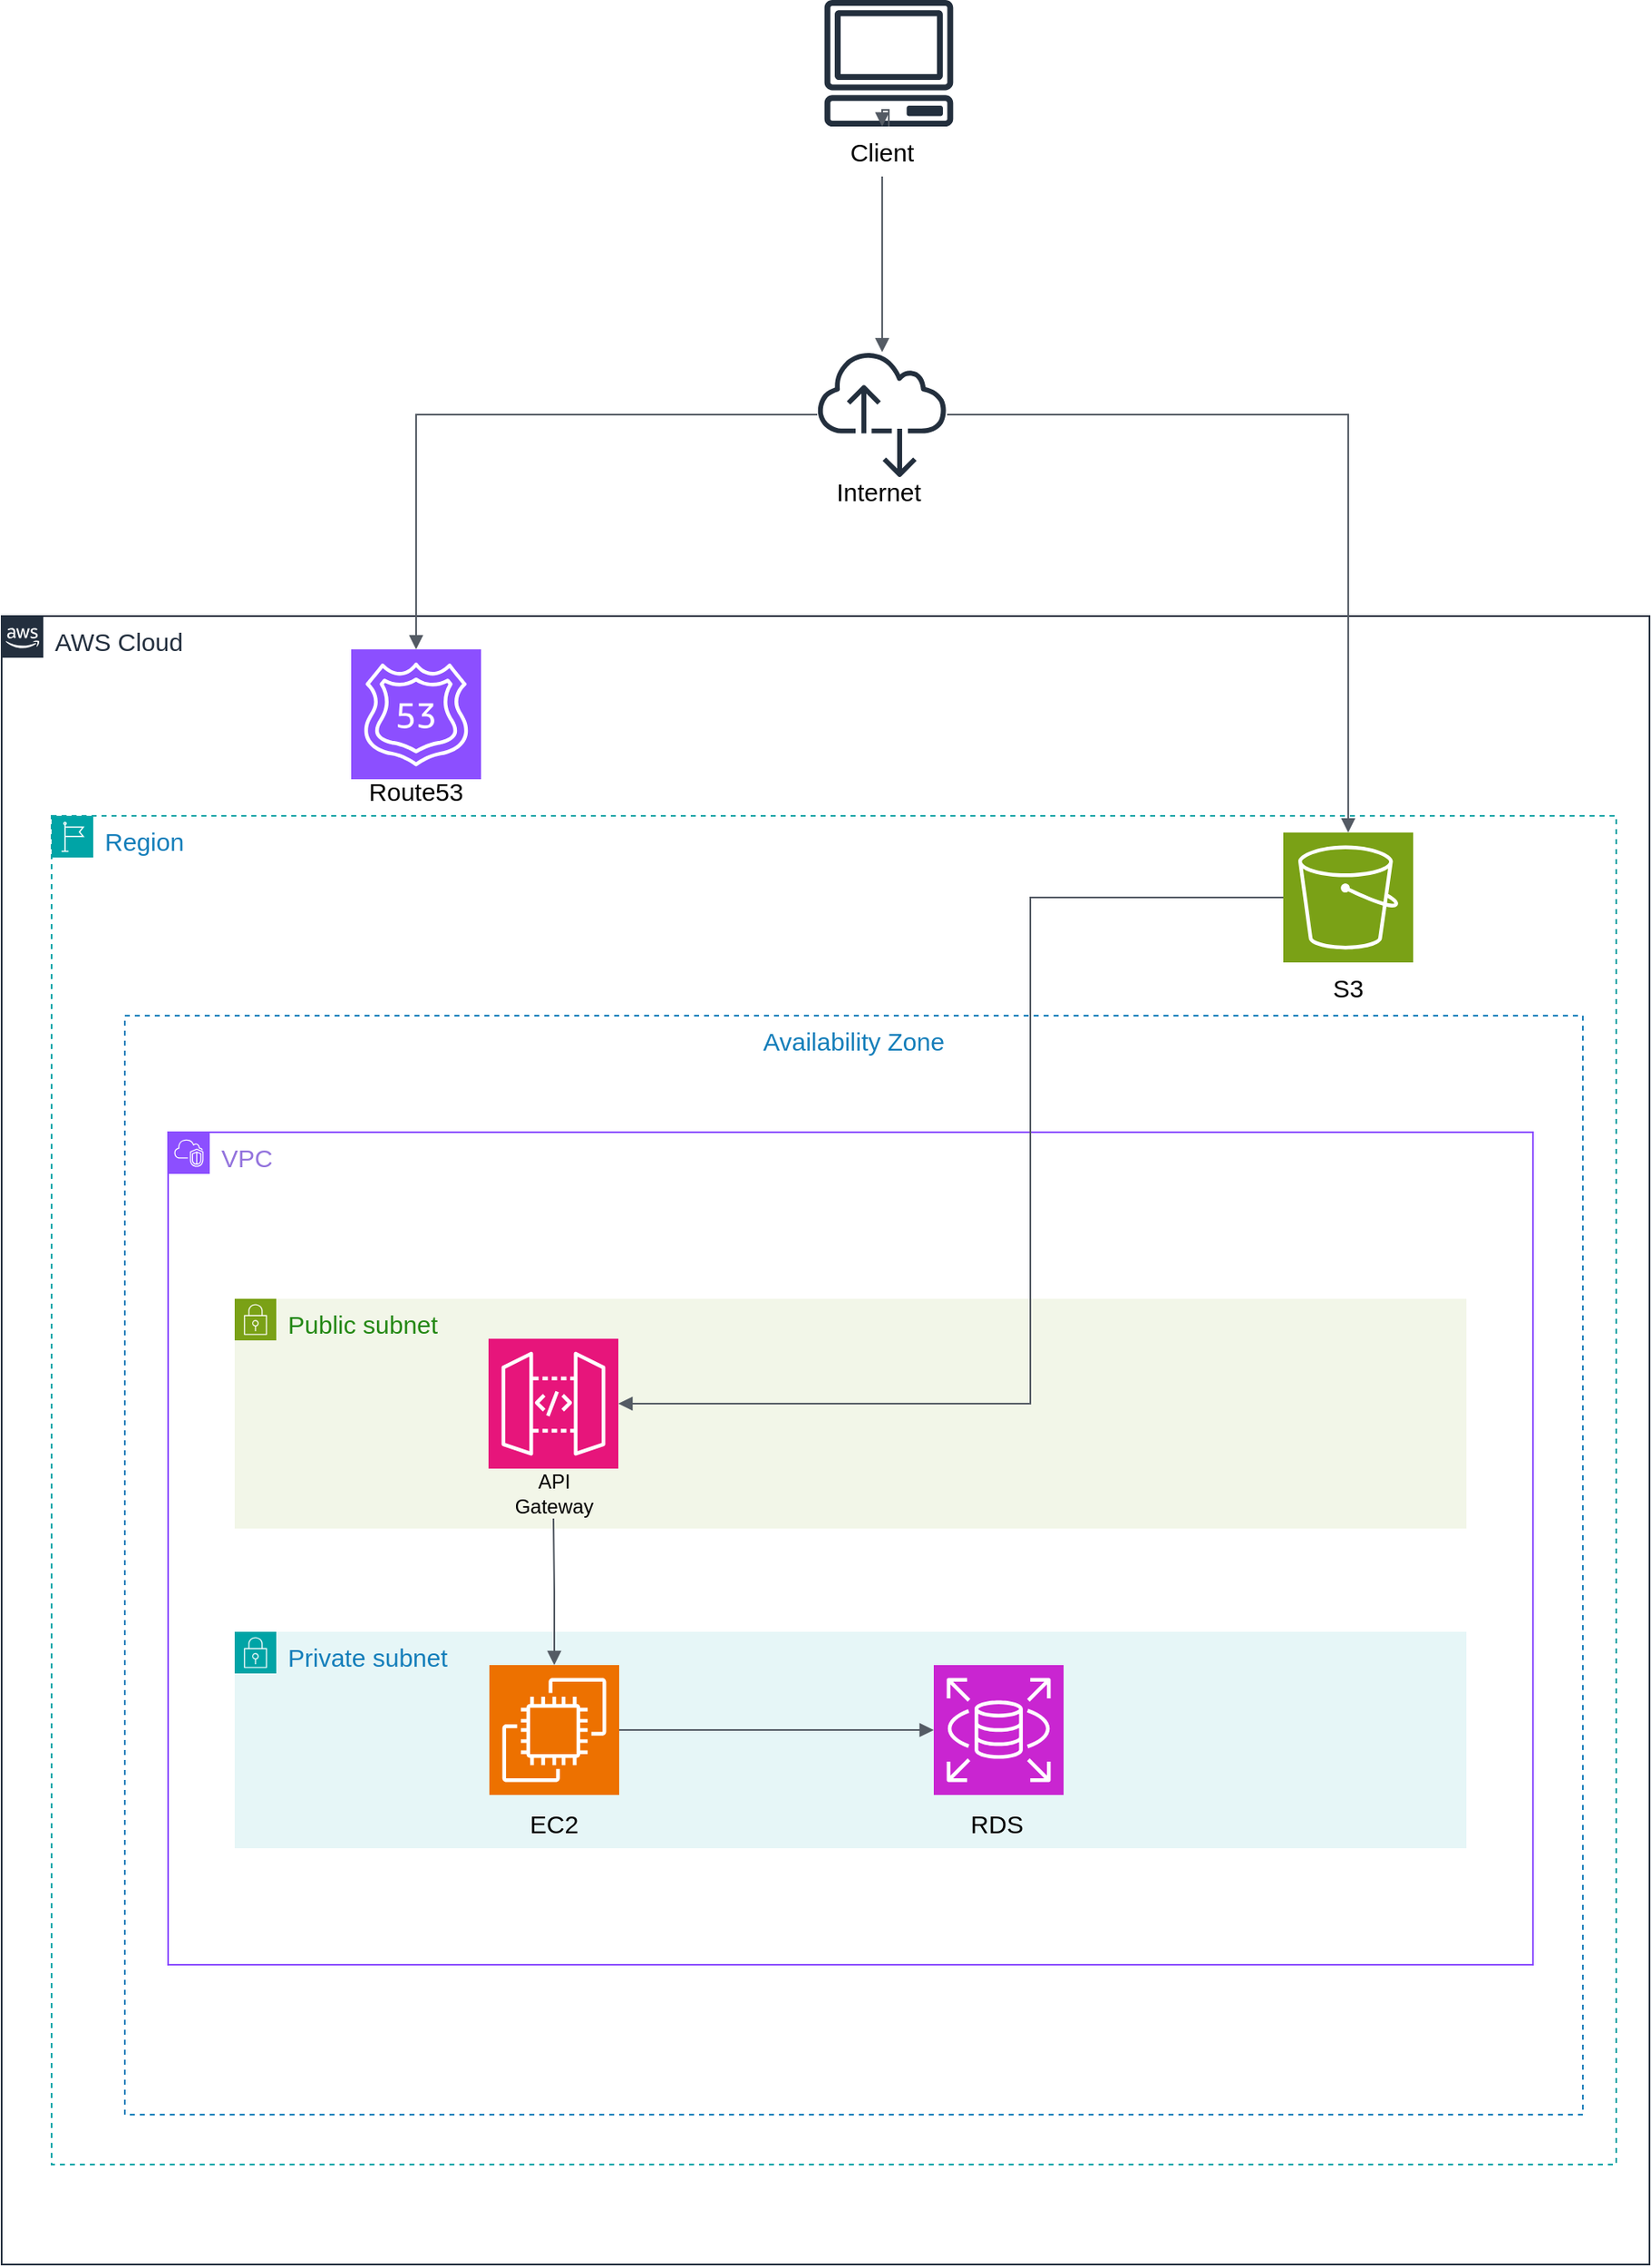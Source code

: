 <mxfile version="25.0.3">
  <diagram id="pLpUgEU0VtJ5ShySj7Jg" name="構成図">
    <mxGraphModel dx="2795" dy="1462" grid="1" gridSize="10" guides="1" tooltips="1" connect="1" arrows="1" fold="1" page="1" pageScale="1" pageWidth="1654" pageHeight="2336" math="0" shadow="0">
      <root>
        <mxCell id="0" />
        <mxCell id="1" parent="0" />
        <mxCell id="uOkqIOQRm-qmB_cufKrG-42" value="VPC" style="points=[[0,0],[0.25,0],[0.5,0],[0.75,0],[1,0],[1,0.25],[1,0.5],[1,0.75],[1,1],[0.75,1],[0.5,1],[0.25,1],[0,1],[0,0.75],[0,0.5],[0,0.25]];outlineConnect=0;gradientColor=none;html=1;whiteSpace=wrap;fontSize=15;fontStyle=0;container=1;pointerEvents=0;collapsible=0;recursiveResize=0;shape=mxgraph.aws4.group;grIcon=mxgraph.aws4.group_vpc2;strokeColor=#8C4FFF;fillColor=none;verticalAlign=top;align=left;spacingLeft=30;fontColor=#9373dd;dashed=0;labelBackgroundColor=default;" parent="1" vertex="1">
          <mxGeometry x="432" y="1110" width="820" height="500" as="geometry" />
        </mxCell>
        <mxCell id="uOkqIOQRm-qmB_cufKrG-24" value="AWS Cloud" style="points=[[0,0],[0.25,0],[0.5,0],[0.75,0],[1,0],[1,0.25],[1,0.5],[1,0.75],[1,1],[0.75,1],[0.5,1],[0.25,1],[0,1],[0,0.75],[0,0.5],[0,0.25]];outlineConnect=0;gradientColor=none;html=1;whiteSpace=wrap;fontSize=15;fontStyle=0;container=1;pointerEvents=0;collapsible=0;recursiveResize=0;shape=mxgraph.aws4.group;grIcon=mxgraph.aws4.group_aws_cloud_alt;strokeColor=#232F3E;fillColor=none;verticalAlign=top;align=left;spacingLeft=30;fontColor=#232F3E;dashed=0;strokeWidth=1;" parent="1" vertex="1">
          <mxGeometry x="332" y="800" width="990" height="990" as="geometry" />
        </mxCell>
        <mxCell id="uOkqIOQRm-qmB_cufKrG-31" value="" style="sketch=0;points=[[0,0,0],[0.25,0,0],[0.5,0,0],[0.75,0,0],[1,0,0],[0,1,0],[0.25,1,0],[0.5,1,0],[0.75,1,0],[1,1,0],[0,0.25,0],[0,0.5,0],[0,0.75,0],[1,0.25,0],[1,0.5,0],[1,0.75,0]];outlineConnect=0;fontColor=#232F3E;fillColor=#8C4FFF;strokeColor=#ffffff;dashed=0;verticalLabelPosition=bottom;verticalAlign=top;align=center;html=1;fontSize=12;fontStyle=0;aspect=fixed;shape=mxgraph.aws4.resourceIcon;resIcon=mxgraph.aws4.route_53;" parent="uOkqIOQRm-qmB_cufKrG-24" vertex="1">
          <mxGeometry x="210" y="20" width="78" height="78" as="geometry" />
        </mxCell>
        <mxCell id="uOkqIOQRm-qmB_cufKrG-74" value="Route53" style="text;strokeColor=none;align=center;fillColor=none;html=1;verticalAlign=middle;whiteSpace=wrap;rounded=0;fontSize=15;" parent="uOkqIOQRm-qmB_cufKrG-24" vertex="1">
          <mxGeometry x="219" y="90" width="60" height="30" as="geometry" />
        </mxCell>
        <mxCell id="uOkqIOQRm-qmB_cufKrG-37" value="" style="sketch=0;outlineConnect=0;fontColor=#232F3E;gradientColor=none;fillColor=#232F3D;strokeColor=none;dashed=0;verticalLabelPosition=bottom;verticalAlign=top;align=center;html=1;fontSize=12;fontStyle=0;aspect=fixed;pointerEvents=1;shape=mxgraph.aws4.internet_alt2;" parent="1" vertex="1">
          <mxGeometry x="822" y="640" width="78" height="78" as="geometry" />
        </mxCell>
        <mxCell id="uOkqIOQRm-qmB_cufKrG-39" value="Region" style="points=[[0,0],[0.25,0],[0.5,0],[0.75,0],[1,0],[1,0.25],[1,0.5],[1,0.75],[1,1],[0.75,1],[0.5,1],[0.25,1],[0,1],[0,0.75],[0,0.5],[0,0.25]];outlineConnect=0;gradientColor=none;html=1;whiteSpace=wrap;fontSize=15;fontStyle=0;container=1;pointerEvents=0;collapsible=0;recursiveResize=0;shape=mxgraph.aws4.group;grIcon=mxgraph.aws4.group_region;strokeColor=#00A4A6;fillColor=none;verticalAlign=top;align=left;spacingLeft=30;fontColor=#147EBA;dashed=1;" parent="1" vertex="1">
          <mxGeometry x="362" y="920" width="940" height="810" as="geometry" />
        </mxCell>
        <mxCell id="uOkqIOQRm-qmB_cufKrG-29" value="Public subnet" style="points=[[0,0],[0.25,0],[0.5,0],[0.75,0],[1,0],[1,0.25],[1,0.5],[1,0.75],[1,1],[0.75,1],[0.5,1],[0.25,1],[0,1],[0,0.75],[0,0.5],[0,0.25]];outlineConnect=0;gradientColor=none;html=1;whiteSpace=wrap;fontSize=15;fontStyle=0;container=1;pointerEvents=0;collapsible=0;recursiveResize=0;shape=mxgraph.aws4.group;grIcon=mxgraph.aws4.group_security_group;grStroke=0;strokeColor=#7AA116;fillColor=#F2F6E8;verticalAlign=top;align=left;spacingLeft=30;fontColor=#248814;dashed=0;" parent="uOkqIOQRm-qmB_cufKrG-39" vertex="1">
          <mxGeometry x="110" y="290" width="740" height="138" as="geometry" />
        </mxCell>
        <mxCell id="uOkqIOQRm-qmB_cufKrG-25" value="Private subnet" style="points=[[0,0],[0.25,0],[0.5,0],[0.75,0],[1,0],[1,0.25],[1,0.5],[1,0.75],[1,1],[0.75,1],[0.5,1],[0.25,1],[0,1],[0,0.75],[0,0.5],[0,0.25]];outlineConnect=0;gradientColor=none;html=1;whiteSpace=wrap;fontSize=15;fontStyle=0;container=1;pointerEvents=0;collapsible=0;recursiveResize=0;shape=mxgraph.aws4.group;grIcon=mxgraph.aws4.group_security_group;grStroke=0;strokeColor=#00A4A6;fillColor=#E6F6F7;verticalAlign=top;align=left;spacingLeft=30;fontColor=#147EBA;dashed=0;" parent="uOkqIOQRm-qmB_cufKrG-39" vertex="1">
          <mxGeometry x="110" y="490" width="740" height="130" as="geometry" />
        </mxCell>
        <mxCell id="uOkqIOQRm-qmB_cufKrG-27" value="" style="sketch=0;points=[[0,0,0],[0.25,0,0],[0.5,0,0],[0.75,0,0],[1,0,0],[0,1,0],[0.25,1,0],[0.5,1,0],[0.75,1,0],[1,1,0],[0,0.25,0],[0,0.5,0],[0,0.75,0],[1,0.25,0],[1,0.5,0],[1,0.75,0]];outlineConnect=0;fontColor=#232F3E;fillColor=#ED7100;strokeColor=#ffffff;dashed=0;verticalLabelPosition=bottom;verticalAlign=top;align=center;html=1;fontSize=12;fontStyle=0;aspect=fixed;shape=mxgraph.aws4.resourceIcon;resIcon=mxgraph.aws4.ec2;" parent="uOkqIOQRm-qmB_cufKrG-25" vertex="1">
          <mxGeometry x="153" y="20" width="78" height="78" as="geometry" />
        </mxCell>
        <mxCell id="uOkqIOQRm-qmB_cufKrG-38" value="" style="sketch=0;points=[[0,0,0],[0.25,0,0],[0.5,0,0],[0.75,0,0],[1,0,0],[0,1,0],[0.25,1,0],[0.5,1,0],[0.75,1,0],[1,1,0],[0,0.25,0],[0,0.5,0],[0,0.75,0],[1,0.25,0],[1,0.5,0],[1,0.75,0]];outlineConnect=0;fontColor=#232F3E;fillColor=#C925D1;strokeColor=#ffffff;dashed=0;verticalLabelPosition=bottom;verticalAlign=top;align=center;html=1;fontSize=12;fontStyle=0;aspect=fixed;shape=mxgraph.aws4.resourceIcon;resIcon=mxgraph.aws4.rds;" parent="uOkqIOQRm-qmB_cufKrG-25" vertex="1">
          <mxGeometry x="420" y="20" width="78" height="78" as="geometry" />
        </mxCell>
        <mxCell id="uOkqIOQRm-qmB_cufKrG-58" value="" style="edgeStyle=orthogonalEdgeStyle;html=1;endArrow=block;elbow=vertical;startArrow=none;endFill=1;strokeColor=#545B64;rounded=0;entryX=0;entryY=0.5;entryDx=0;entryDy=0;entryPerimeter=0;exitX=1;exitY=0.5;exitDx=0;exitDy=0;exitPerimeter=0;" parent="uOkqIOQRm-qmB_cufKrG-25" source="uOkqIOQRm-qmB_cufKrG-27" target="uOkqIOQRm-qmB_cufKrG-38" edge="1">
          <mxGeometry width="100" relative="1" as="geometry">
            <mxPoint x="238" y="58.17" as="sourcePoint" />
            <mxPoint x="338" y="58.17" as="targetPoint" />
          </mxGeometry>
        </mxCell>
        <mxCell id="uOkqIOQRm-qmB_cufKrG-30" value="" style="sketch=0;points=[[0,0,0],[0.25,0,0],[0.5,0,0],[0.75,0,0],[1,0,0],[0,1,0],[0.25,1,0],[0.5,1,0],[0.75,1,0],[1,1,0],[0,0.25,0],[0,0.5,0],[0,0.75,0],[1,0.25,0],[1,0.5,0],[1,0.75,0]];outlineConnect=0;fontColor=#232F3E;fillColor=#7AA116;strokeColor=#ffffff;dashed=0;verticalLabelPosition=bottom;verticalAlign=top;align=center;html=1;fontSize=12;fontStyle=0;aspect=fixed;shape=mxgraph.aws4.resourceIcon;resIcon=mxgraph.aws4.s3;" parent="uOkqIOQRm-qmB_cufKrG-39" vertex="1">
          <mxGeometry x="740" y="10" width="78" height="78" as="geometry" />
        </mxCell>
        <mxCell id="uOkqIOQRm-qmB_cufKrG-65" value="" style="edgeStyle=orthogonalEdgeStyle;html=1;endArrow=none;elbow=vertical;startArrow=block;startFill=1;strokeColor=#545B64;rounded=0;entryX=0;entryY=0.5;entryDx=0;entryDy=0;entryPerimeter=0;exitX=1;exitY=0.5;exitDx=0;exitDy=0;exitPerimeter=0;" parent="uOkqIOQRm-qmB_cufKrG-39" source="MuasWBrmAenL5BPcaUVw-2" target="uOkqIOQRm-qmB_cufKrG-30" edge="1">
          <mxGeometry width="100" relative="1" as="geometry">
            <mxPoint x="589" y="144" as="sourcePoint" />
            <mxPoint x="668" y="70" as="targetPoint" />
            <Array as="points">
              <mxPoint x="588" y="353" />
              <mxPoint x="588" y="49" />
            </Array>
          </mxGeometry>
        </mxCell>
        <mxCell id="uOkqIOQRm-qmB_cufKrG-89" value="S3" style="text;strokeColor=none;align=center;fillColor=none;html=1;verticalAlign=middle;whiteSpace=wrap;rounded=0;fontSize=15;" parent="uOkqIOQRm-qmB_cufKrG-39" vertex="1">
          <mxGeometry x="749" y="88" width="60" height="30" as="geometry" />
        </mxCell>
        <mxCell id="uOkqIOQRm-qmB_cufKrG-95" value="EC2" style="text;strokeColor=none;align=center;fillColor=none;html=1;verticalAlign=middle;whiteSpace=wrap;rounded=0;fontSize=15;" parent="uOkqIOQRm-qmB_cufKrG-39" vertex="1">
          <mxGeometry x="271.5" y="590" width="60" height="30" as="geometry" />
        </mxCell>
        <mxCell id="uOkqIOQRm-qmB_cufKrG-96" value="RDS" style="text;strokeColor=none;align=center;fillColor=none;html=1;verticalAlign=middle;whiteSpace=wrap;rounded=0;fontSize=15;" parent="uOkqIOQRm-qmB_cufKrG-39" vertex="1">
          <mxGeometry x="538" y="590" width="60" height="30" as="geometry" />
        </mxCell>
        <mxCell id="uOkqIOQRm-qmB_cufKrG-41" value="Availability Zone" style="fillColor=none;strokeColor=#147EBA;dashed=1;verticalAlign=top;fontStyle=0;fontColor=#147EBA;whiteSpace=wrap;html=1;fontSize=15;" parent="uOkqIOQRm-qmB_cufKrG-39" vertex="1">
          <mxGeometry x="44" y="120" width="876" height="660" as="geometry" />
        </mxCell>
        <mxCell id="MuasWBrmAenL5BPcaUVw-1" value="API Gateway" style="text;strokeColor=none;align=center;fillColor=none;html=1;verticalAlign=middle;whiteSpace=wrap;rounded=0;" vertex="1" parent="uOkqIOQRm-qmB_cufKrG-39">
          <mxGeometry x="271.5" y="392" width="60" height="30" as="geometry" />
        </mxCell>
        <mxCell id="uOkqIOQRm-qmB_cufKrG-64" value="" style="edgeStyle=orthogonalEdgeStyle;html=1;endArrow=none;elbow=vertical;startArrow=block;startFill=1;strokeColor=#545B64;rounded=0;exitX=0.5;exitY=0;exitDx=0;exitDy=0;exitPerimeter=0;entryX=0.5;entryY=1;entryDx=0;entryDy=0;" parent="uOkqIOQRm-qmB_cufKrG-39" source="uOkqIOQRm-qmB_cufKrG-27" target="MuasWBrmAenL5BPcaUVw-1" edge="1">
          <mxGeometry width="100" relative="1" as="geometry">
            <mxPoint x="388" y="380" as="sourcePoint" />
            <mxPoint x="302" y="430" as="targetPoint" />
          </mxGeometry>
        </mxCell>
        <mxCell id="MuasWBrmAenL5BPcaUVw-2" value="" style="sketch=0;points=[[0,0,0],[0.25,0,0],[0.5,0,0],[0.75,0,0],[1,0,0],[0,1,0],[0.25,1,0],[0.5,1,0],[0.75,1,0],[1,1,0],[0,0.25,0],[0,0.5,0],[0,0.75,0],[1,0.25,0],[1,0.5,0],[1,0.75,0]];outlineConnect=0;fontColor=#232F3E;fillColor=#E7157B;strokeColor=#ffffff;dashed=0;verticalLabelPosition=bottom;verticalAlign=top;align=center;html=1;fontSize=12;fontStyle=0;aspect=fixed;shape=mxgraph.aws4.resourceIcon;resIcon=mxgraph.aws4.api_gateway;" vertex="1" parent="uOkqIOQRm-qmB_cufKrG-39">
          <mxGeometry x="262.5" y="314" width="78" height="78" as="geometry" />
        </mxCell>
        <mxCell id="uOkqIOQRm-qmB_cufKrG-47" value="" style="edgeStyle=orthogonalEdgeStyle;html=1;endArrow=block;elbow=vertical;startArrow=none;endFill=1;strokeColor=#545B64;rounded=0;entryX=0.5;entryY=0;entryDx=0;entryDy=0;entryPerimeter=0;" parent="1" source="uOkqIOQRm-qmB_cufKrG-37" target="uOkqIOQRm-qmB_cufKrG-31" edge="1">
          <mxGeometry width="100" relative="1" as="geometry">
            <mxPoint x="969" y="690" as="sourcePoint" />
            <mxPoint x="1069" y="690" as="targetPoint" />
          </mxGeometry>
        </mxCell>
        <mxCell id="uOkqIOQRm-qmB_cufKrG-50" value="" style="edgeStyle=orthogonalEdgeStyle;html=1;endArrow=block;elbow=vertical;startArrow=none;endFill=1;strokeColor=#545B64;rounded=0;entryX=0.5;entryY=0;entryDx=0;entryDy=0;entryPerimeter=0;" parent="1" source="uOkqIOQRm-qmB_cufKrG-37" target="uOkqIOQRm-qmB_cufKrG-30" edge="1">
          <mxGeometry width="100" relative="1" as="geometry">
            <mxPoint x="830" y="859" as="sourcePoint" />
            <mxPoint x="1159" y="1031" as="targetPoint" />
          </mxGeometry>
        </mxCell>
        <mxCell id="uOkqIOQRm-qmB_cufKrG-68" value="" style="edgeStyle=orthogonalEdgeStyle;html=1;endArrow=none;elbow=vertical;startArrow=block;startFill=1;strokeColor=#545B64;rounded=0;" parent="1" source="uOkqIOQRm-qmB_cufKrG-37" target="uOkqIOQRm-qmB_cufKrG-67" edge="1">
          <mxGeometry width="100" relative="1" as="geometry">
            <mxPoint x="861" y="642" as="sourcePoint" />
            <mxPoint x="861" y="506" as="targetPoint" />
          </mxGeometry>
        </mxCell>
        <mxCell id="uOkqIOQRm-qmB_cufKrG-69" value="" style="group;fontSize=15;" parent="1" vertex="1" connectable="0">
          <mxGeometry x="826" y="430" width="78" height="106" as="geometry" />
        </mxCell>
        <mxCell id="uOkqIOQRm-qmB_cufKrG-22" value="" style="sketch=0;outlineConnect=0;fontColor=#232F3E;gradientColor=none;fillColor=#232F3D;strokeColor=none;dashed=0;verticalLabelPosition=bottom;verticalAlign=top;align=center;html=1;fontSize=12;fontStyle=0;aspect=fixed;pointerEvents=1;shape=mxgraph.aws4.client;" parent="uOkqIOQRm-qmB_cufKrG-69" vertex="1">
          <mxGeometry width="78" height="76" as="geometry" />
        </mxCell>
        <mxCell id="uOkqIOQRm-qmB_cufKrG-45" value="" style="edgeStyle=orthogonalEdgeStyle;html=1;endArrow=none;elbow=vertical;startArrow=block;startFill=1;strokeColor=#545B64;rounded=0;" parent="uOkqIOQRm-qmB_cufKrG-69" source="uOkqIOQRm-qmB_cufKrG-67" target="uOkqIOQRm-qmB_cufKrG-22" edge="1">
          <mxGeometry width="100" relative="1" as="geometry">
            <mxPoint x="870" y="500" as="sourcePoint" />
            <mxPoint x="930" y="570" as="targetPoint" />
          </mxGeometry>
        </mxCell>
        <mxCell id="uOkqIOQRm-qmB_cufKrG-67" value="&lt;font style=&quot;font-size: 15px;&quot;&gt;Client&lt;/font&gt;" style="text;strokeColor=none;align=center;fillColor=none;html=1;verticalAlign=middle;whiteSpace=wrap;rounded=0;" parent="uOkqIOQRm-qmB_cufKrG-69" vertex="1">
          <mxGeometry x="5" y="76" width="60" height="30" as="geometry" />
        </mxCell>
        <mxCell id="uOkqIOQRm-qmB_cufKrG-73" value="Internet" style="text;strokeColor=none;align=center;fillColor=none;html=1;verticalAlign=middle;whiteSpace=wrap;rounded=0;fontSize=15;" parent="1" vertex="1">
          <mxGeometry x="829" y="710" width="60" height="30" as="geometry" />
        </mxCell>
      </root>
    </mxGraphModel>
  </diagram>
</mxfile>
